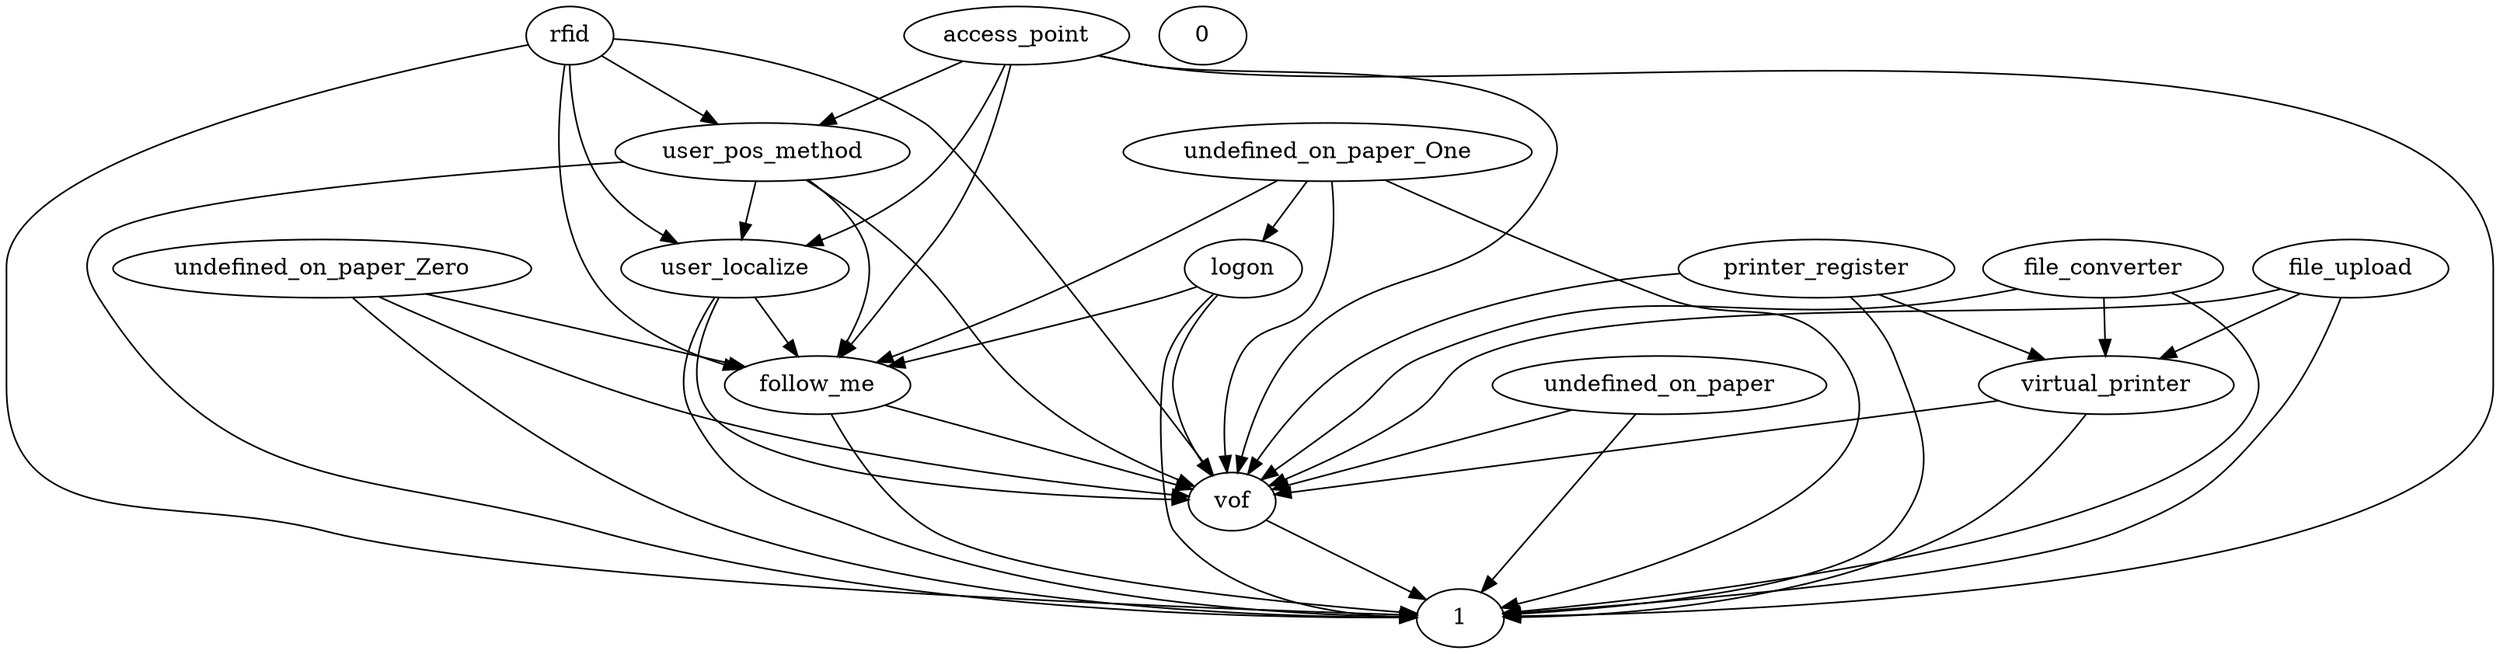 digraph G {
  printer_register;
  logon;
  file_converter;
  undefined_on_paper_One;
  file_upload;
  user_pos_method;
  rfid;
  follow_me;
  vof;
  virtual_printer;
  undefined_on_paper_Zero;
  0;
  undefined_on_paper;
  user_localize;
  access_point;
  1;
  logon -> follow_me;
  follow_me -> vof;
  virtual_printer -> vof;
  access_point -> user_pos_method;
  vof -> 1;
  undefined_on_paper -> vof;
  undefined_on_paper_One -> logon;
  undefined_on_paper_Zero -> follow_me;
  file_upload -> virtual_printer;
  user_localize -> follow_me;
  user_pos_method -> user_localize;
  file_converter -> virtual_printer;
  rfid -> user_pos_method;
  printer_register -> virtual_printer;
  printer_register -> vof;
  logon -> vof;
  file_converter -> vof;
  undefined_on_paper_One -> follow_me;
  undefined_on_paper_One -> vof;
  file_upload -> vof;
  user_pos_method -> follow_me;
  rfid -> follow_me;
  rfid -> user_localize;
  follow_me -> 1;
  virtual_printer -> 1;
  undefined_on_paper_Zero -> vof;
  undefined_on_paper_Zero -> 1;
  undefined_on_paper -> 1;
  user_localize -> vof;
  user_localize -> 1;
  access_point -> follow_me;
  access_point -> user_localize;
  printer_register -> 1;
  logon -> 1;
  file_converter -> 1;
  undefined_on_paper_One -> 1;
  file_upload -> 1;
  user_pos_method -> vof;
  user_pos_method -> 1;
  rfid -> vof;
  rfid -> 1;
  access_point -> vof;
  access_point -> 1;
}
